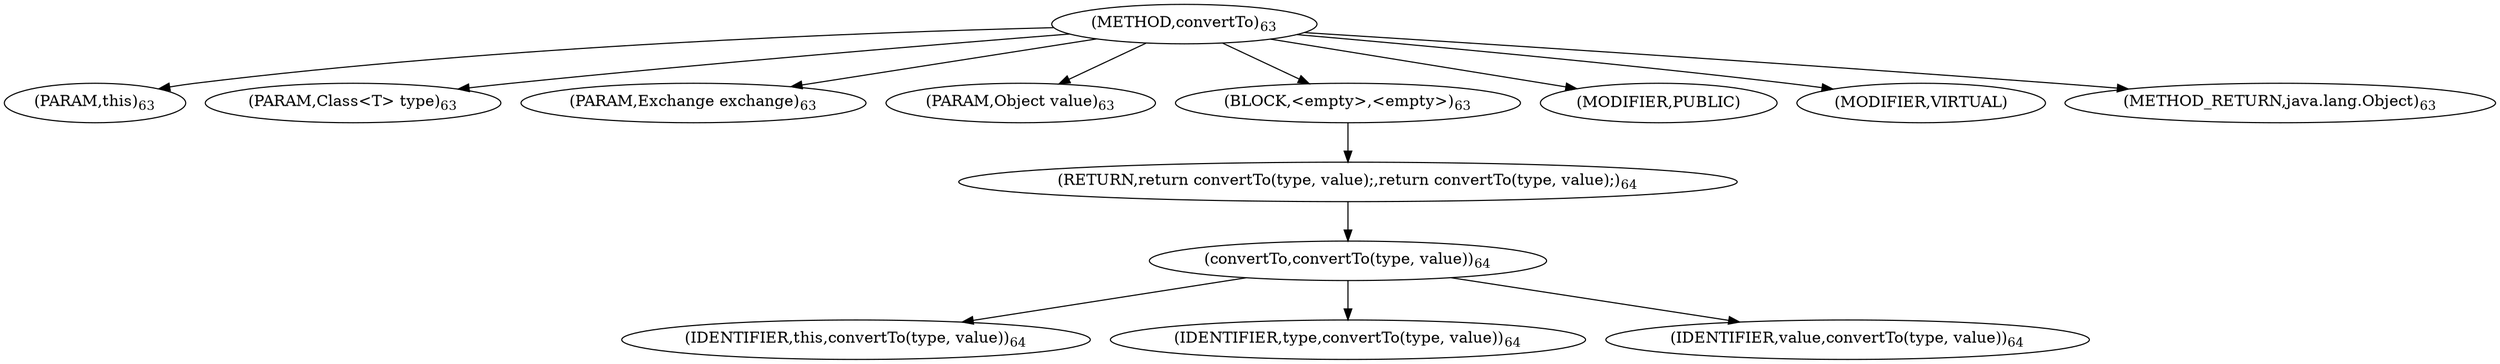digraph "convertTo" {  
"109" [label = <(METHOD,convertTo)<SUB>63</SUB>> ]
"4" [label = <(PARAM,this)<SUB>63</SUB>> ]
"110" [label = <(PARAM,Class&lt;T&gt; type)<SUB>63</SUB>> ]
"111" [label = <(PARAM,Exchange exchange)<SUB>63</SUB>> ]
"112" [label = <(PARAM,Object value)<SUB>63</SUB>> ]
"113" [label = <(BLOCK,&lt;empty&gt;,&lt;empty&gt;)<SUB>63</SUB>> ]
"114" [label = <(RETURN,return convertTo(type, value);,return convertTo(type, value);)<SUB>64</SUB>> ]
"115" [label = <(convertTo,convertTo(type, value))<SUB>64</SUB>> ]
"3" [label = <(IDENTIFIER,this,convertTo(type, value))<SUB>64</SUB>> ]
"116" [label = <(IDENTIFIER,type,convertTo(type, value))<SUB>64</SUB>> ]
"117" [label = <(IDENTIFIER,value,convertTo(type, value))<SUB>64</SUB>> ]
"118" [label = <(MODIFIER,PUBLIC)> ]
"119" [label = <(MODIFIER,VIRTUAL)> ]
"120" [label = <(METHOD_RETURN,java.lang.Object)<SUB>63</SUB>> ]
  "109" -> "4" 
  "109" -> "110" 
  "109" -> "111" 
  "109" -> "112" 
  "109" -> "113" 
  "109" -> "118" 
  "109" -> "119" 
  "109" -> "120" 
  "113" -> "114" 
  "114" -> "115" 
  "115" -> "3" 
  "115" -> "116" 
  "115" -> "117" 
}
